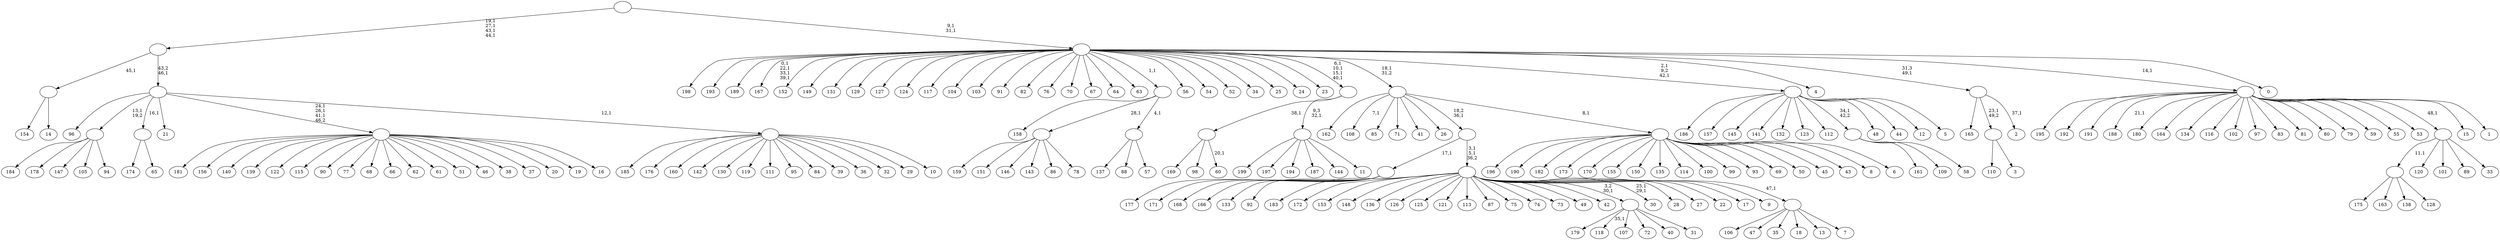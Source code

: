 digraph T {
	250 [label="199"]
	249 [label="198"]
	248 [label="197"]
	247 [label="196"]
	246 [label="195"]
	245 [label="194"]
	244 [label="193"]
	243 [label="192"]
	242 [label="191"]
	241 [label="190"]
	240 [label="189"]
	239 [label="188"]
	237 [label="187"]
	236 [label="186"]
	235 [label="185"]
	234 [label="184"]
	233 [label="183"]
	232 [label="182"]
	231 [label="181"]
	230 [label="180"]
	229 [label="179"]
	228 [label="178"]
	227 [label="177"]
	226 [label="176"]
	225 [label="175"]
	224 [label="174"]
	223 [label="173"]
	222 [label="172"]
	221 [label="171"]
	220 [label="170"]
	219 [label="169"]
	218 [label="168"]
	217 [label="167"]
	212 [label="166"]
	211 [label="165"]
	210 [label="164"]
	209 [label="163"]
	208 [label="162"]
	207 [label="161"]
	206 [label="160"]
	205 [label="159"]
	204 [label="158"]
	203 [label="157"]
	202 [label="156"]
	201 [label="155"]
	200 [label="154"]
	199 [label="153"]
	198 [label="152"]
	197 [label="151"]
	196 [label="150"]
	195 [label="149"]
	194 [label="148"]
	193 [label="147"]
	192 [label="146"]
	191 [label="145"]
	190 [label="144"]
	189 [label="143"]
	188 [label="142"]
	187 [label="141"]
	186 [label="140"]
	185 [label="139"]
	184 [label="138"]
	183 [label="137"]
	182 [label="136"]
	181 [label="135"]
	180 [label="134"]
	179 [label="133"]
	178 [label="132"]
	177 [label="131"]
	176 [label="130"]
	175 [label="129"]
	174 [label="128"]
	173 [label=""]
	172 [label="127"]
	171 [label="126"]
	170 [label="125"]
	169 [label="124"]
	168 [label="123"]
	167 [label="122"]
	166 [label="121"]
	165 [label="120"]
	164 [label="119"]
	163 [label="118"]
	161 [label="117"]
	160 [label="116"]
	159 [label="115"]
	158 [label="114"]
	157 [label="113"]
	156 [label="112"]
	155 [label="111"]
	154 [label="110"]
	153 [label="109"]
	152 [label="108"]
	150 [label="107"]
	149 [label="106"]
	148 [label="105"]
	147 [label="104"]
	146 [label="103"]
	145 [label="102"]
	144 [label="101"]
	143 [label="100"]
	142 [label="99"]
	141 [label="98"]
	140 [label="97"]
	139 [label="96"]
	138 [label="95"]
	137 [label="94"]
	136 [label=""]
	135 [label="93"]
	134 [label="92"]
	133 [label=""]
	132 [label="91"]
	131 [label="90"]
	130 [label="89"]
	129 [label="88"]
	128 [label="87"]
	127 [label="86"]
	126 [label="85"]
	125 [label="84"]
	124 [label="83"]
	123 [label="82"]
	122 [label="81"]
	121 [label="80"]
	120 [label="79"]
	119 [label="78"]
	118 [label=""]
	117 [label="77"]
	116 [label="76"]
	115 [label="75"]
	114 [label="74"]
	113 [label="73"]
	112 [label="72"]
	111 [label="71"]
	110 [label="70"]
	109 [label="69"]
	108 [label="68"]
	107 [label="67"]
	106 [label="66"]
	105 [label="65"]
	104 [label=""]
	103 [label="64"]
	102 [label="63"]
	101 [label="62"]
	100 [label="61"]
	99 [label="60"]
	97 [label=""]
	96 [label="59"]
	95 [label="58"]
	94 [label=""]
	93 [label="57"]
	92 [label=""]
	91 [label=""]
	90 [label="56"]
	89 [label="55"]
	88 [label="54"]
	87 [label="53"]
	86 [label="52"]
	85 [label="51"]
	84 [label="50"]
	83 [label="49"]
	82 [label="48"]
	81 [label="47"]
	80 [label="46"]
	79 [label="45"]
	78 [label="44"]
	77 [label="43"]
	76 [label="42"]
	75 [label="41"]
	74 [label="40"]
	73 [label="39"]
	72 [label="38"]
	71 [label="37"]
	70 [label="36"]
	69 [label="35"]
	68 [label="34"]
	67 [label="33"]
	66 [label=""]
	65 [label="32"]
	64 [label="31"]
	63 [label=""]
	62 [label="30"]
	59 [label="29"]
	58 [label="28"]
	57 [label="27"]
	56 [label="26"]
	55 [label="25"]
	54 [label="24"]
	53 [label="23"]
	52 [label="22"]
	51 [label="21"]
	50 [label="20"]
	49 [label="19"]
	48 [label="18"]
	47 [label="17"]
	46 [label="16"]
	45 [label=""]
	42 [label="15"]
	41 [label="14"]
	40 [label=""]
	39 [label="13"]
	38 [label="12"]
	37 [label="11"]
	36 [label=""]
	35 [label=""]
	31 [label="10"]
	30 [label=""]
	29 [label=""]
	28 [label=""]
	24 [label="9"]
	23 [label="8"]
	22 [label="7"]
	21 [label=""]
	20 [label=""]
	18 [label=""]
	17 [label="6"]
	16 [label=""]
	15 [label=""]
	14 [label="5"]
	13 [label=""]
	11 [label="4"]
	10 [label="3"]
	9 [label=""]
	8 [label="2"]
	6 [label=""]
	5 [label="1"]
	4 [label=""]
	3 [label="0"]
	2 [label=""]
	0 [label=""]
	173 -> 225 [label=""]
	173 -> 209 [label=""]
	173 -> 184 [label=""]
	173 -> 174 [label=""]
	136 -> 234 [label=""]
	136 -> 228 [label=""]
	136 -> 193 [label=""]
	136 -> 148 [label=""]
	136 -> 137 [label=""]
	133 -> 227 [label=""]
	133 -> 221 [label=""]
	133 -> 218 [label=""]
	133 -> 212 [label=""]
	133 -> 179 [label=""]
	133 -> 134 [label=""]
	118 -> 205 [label=""]
	118 -> 197 [label=""]
	118 -> 192 [label=""]
	118 -> 189 [label=""]
	118 -> 127 [label=""]
	118 -> 119 [label=""]
	104 -> 224 [label=""]
	104 -> 105 [label=""]
	97 -> 99 [label="20,1"]
	97 -> 219 [label=""]
	97 -> 141 [label=""]
	94 -> 207 [label=""]
	94 -> 153 [label=""]
	94 -> 95 [label=""]
	92 -> 183 [label=""]
	92 -> 129 [label=""]
	92 -> 93 [label=""]
	91 -> 204 [label=""]
	91 -> 118 [label="28,1"]
	91 -> 92 [label="4,1"]
	66 -> 173 [label="11,1"]
	66 -> 165 [label=""]
	66 -> 144 [label=""]
	66 -> 130 [label=""]
	66 -> 67 [label=""]
	63 -> 163 [label="35,1"]
	63 -> 229 [label=""]
	63 -> 150 [label=""]
	63 -> 112 [label=""]
	63 -> 74 [label=""]
	63 -> 64 [label=""]
	45 -> 231 [label=""]
	45 -> 202 [label=""]
	45 -> 186 [label=""]
	45 -> 185 [label=""]
	45 -> 167 [label=""]
	45 -> 159 [label=""]
	45 -> 131 [label=""]
	45 -> 117 [label=""]
	45 -> 108 [label=""]
	45 -> 106 [label=""]
	45 -> 101 [label=""]
	45 -> 100 [label=""]
	45 -> 85 [label=""]
	45 -> 80 [label=""]
	45 -> 72 [label=""]
	45 -> 71 [label=""]
	45 -> 50 [label=""]
	45 -> 49 [label=""]
	45 -> 46 [label=""]
	40 -> 200 [label=""]
	40 -> 41 [label=""]
	36 -> 250 [label=""]
	36 -> 248 [label=""]
	36 -> 245 [label=""]
	36 -> 237 [label=""]
	36 -> 190 [label=""]
	36 -> 37 [label=""]
	35 -> 97 [label="38,1"]
	35 -> 36 [label="9,3\n32,1"]
	30 -> 235 [label=""]
	30 -> 226 [label=""]
	30 -> 206 [label=""]
	30 -> 188 [label=""]
	30 -> 176 [label=""]
	30 -> 164 [label=""]
	30 -> 155 [label=""]
	30 -> 138 [label=""]
	30 -> 125 [label=""]
	30 -> 73 [label=""]
	30 -> 70 [label=""]
	30 -> 65 [label=""]
	30 -> 59 [label=""]
	30 -> 31 [label=""]
	29 -> 45 [label="24,1\n26,1\n41,1\n46,2"]
	29 -> 139 [label=""]
	29 -> 136 [label="13,1\n19,2"]
	29 -> 104 [label="16,1"]
	29 -> 51 [label=""]
	29 -> 30 [label="12,1"]
	28 -> 40 [label="45,1"]
	28 -> 29 [label="43,2\n46,1"]
	21 -> 149 [label=""]
	21 -> 81 [label=""]
	21 -> 69 [label=""]
	21 -> 48 [label=""]
	21 -> 39 [label=""]
	21 -> 22 [label=""]
	20 -> 62 [label="25,1\n29,1"]
	20 -> 233 [label=""]
	20 -> 222 [label=""]
	20 -> 199 [label=""]
	20 -> 194 [label=""]
	20 -> 182 [label=""]
	20 -> 171 [label=""]
	20 -> 170 [label=""]
	20 -> 166 [label=""]
	20 -> 157 [label=""]
	20 -> 128 [label=""]
	20 -> 115 [label=""]
	20 -> 114 [label=""]
	20 -> 113 [label=""]
	20 -> 83 [label=""]
	20 -> 76 [label=""]
	20 -> 63 [label="3,2\n30,1"]
	20 -> 58 [label=""]
	20 -> 57 [label=""]
	20 -> 52 [label=""]
	20 -> 47 [label=""]
	20 -> 24 [label=""]
	20 -> 21 [label="47,1"]
	18 -> 20 [label="3,1\n5,1\n36,2"]
	18 -> 133 [label="17,1"]
	16 -> 247 [label=""]
	16 -> 241 [label=""]
	16 -> 232 [label=""]
	16 -> 223 [label=""]
	16 -> 220 [label=""]
	16 -> 201 [label=""]
	16 -> 196 [label=""]
	16 -> 181 [label=""]
	16 -> 158 [label=""]
	16 -> 143 [label=""]
	16 -> 142 [label=""]
	16 -> 135 [label=""]
	16 -> 109 [label=""]
	16 -> 84 [label=""]
	16 -> 79 [label=""]
	16 -> 77 [label=""]
	16 -> 23 [label=""]
	16 -> 17 [label=""]
	15 -> 152 [label="7,1"]
	15 -> 208 [label=""]
	15 -> 126 [label=""]
	15 -> 111 [label=""]
	15 -> 75 [label=""]
	15 -> 56 [label=""]
	15 -> 18 [label="18,2\n36,1"]
	15 -> 16 [label="8,1"]
	13 -> 236 [label=""]
	13 -> 203 [label=""]
	13 -> 191 [label=""]
	13 -> 187 [label=""]
	13 -> 178 [label=""]
	13 -> 168 [label=""]
	13 -> 156 [label=""]
	13 -> 94 [label="34,1\n42,2"]
	13 -> 82 [label=""]
	13 -> 78 [label=""]
	13 -> 38 [label=""]
	13 -> 14 [label=""]
	9 -> 154 [label=""]
	9 -> 10 [label=""]
	6 -> 8 [label="37,1"]
	6 -> 211 [label=""]
	6 -> 9 [label="23,1\n49,2"]
	4 -> 239 [label="21,1"]
	4 -> 246 [label=""]
	4 -> 243 [label=""]
	4 -> 242 [label=""]
	4 -> 230 [label=""]
	4 -> 210 [label=""]
	4 -> 180 [label=""]
	4 -> 160 [label=""]
	4 -> 145 [label=""]
	4 -> 140 [label=""]
	4 -> 124 [label=""]
	4 -> 122 [label=""]
	4 -> 121 [label=""]
	4 -> 120 [label=""]
	4 -> 96 [label=""]
	4 -> 89 [label=""]
	4 -> 87 [label=""]
	4 -> 66 [label="48,1"]
	4 -> 42 [label=""]
	4 -> 5 [label=""]
	2 -> 13 [label="2,1\n9,2\n42,1"]
	2 -> 35 [label="6,1\n10,1\n15,1\n40,1"]
	2 -> 217 [label="0,1\n22,1\n33,1\n39,1"]
	2 -> 249 [label=""]
	2 -> 244 [label=""]
	2 -> 240 [label=""]
	2 -> 198 [label=""]
	2 -> 195 [label=""]
	2 -> 177 [label=""]
	2 -> 175 [label=""]
	2 -> 172 [label=""]
	2 -> 169 [label=""]
	2 -> 161 [label=""]
	2 -> 147 [label=""]
	2 -> 146 [label=""]
	2 -> 132 [label=""]
	2 -> 123 [label=""]
	2 -> 116 [label=""]
	2 -> 110 [label=""]
	2 -> 107 [label=""]
	2 -> 103 [label=""]
	2 -> 102 [label=""]
	2 -> 91 [label="1,1"]
	2 -> 90 [label=""]
	2 -> 88 [label=""]
	2 -> 86 [label=""]
	2 -> 68 [label=""]
	2 -> 55 [label=""]
	2 -> 54 [label=""]
	2 -> 53 [label=""]
	2 -> 15 [label="18,1\n31,2"]
	2 -> 11 [label=""]
	2 -> 6 [label="31,3\n49,1"]
	2 -> 4 [label="14,1"]
	2 -> 3 [label=""]
	0 -> 2 [label="9,1\n31,1"]
	0 -> 28 [label="19,1\n27,1\n43,1\n44,1"]
}
